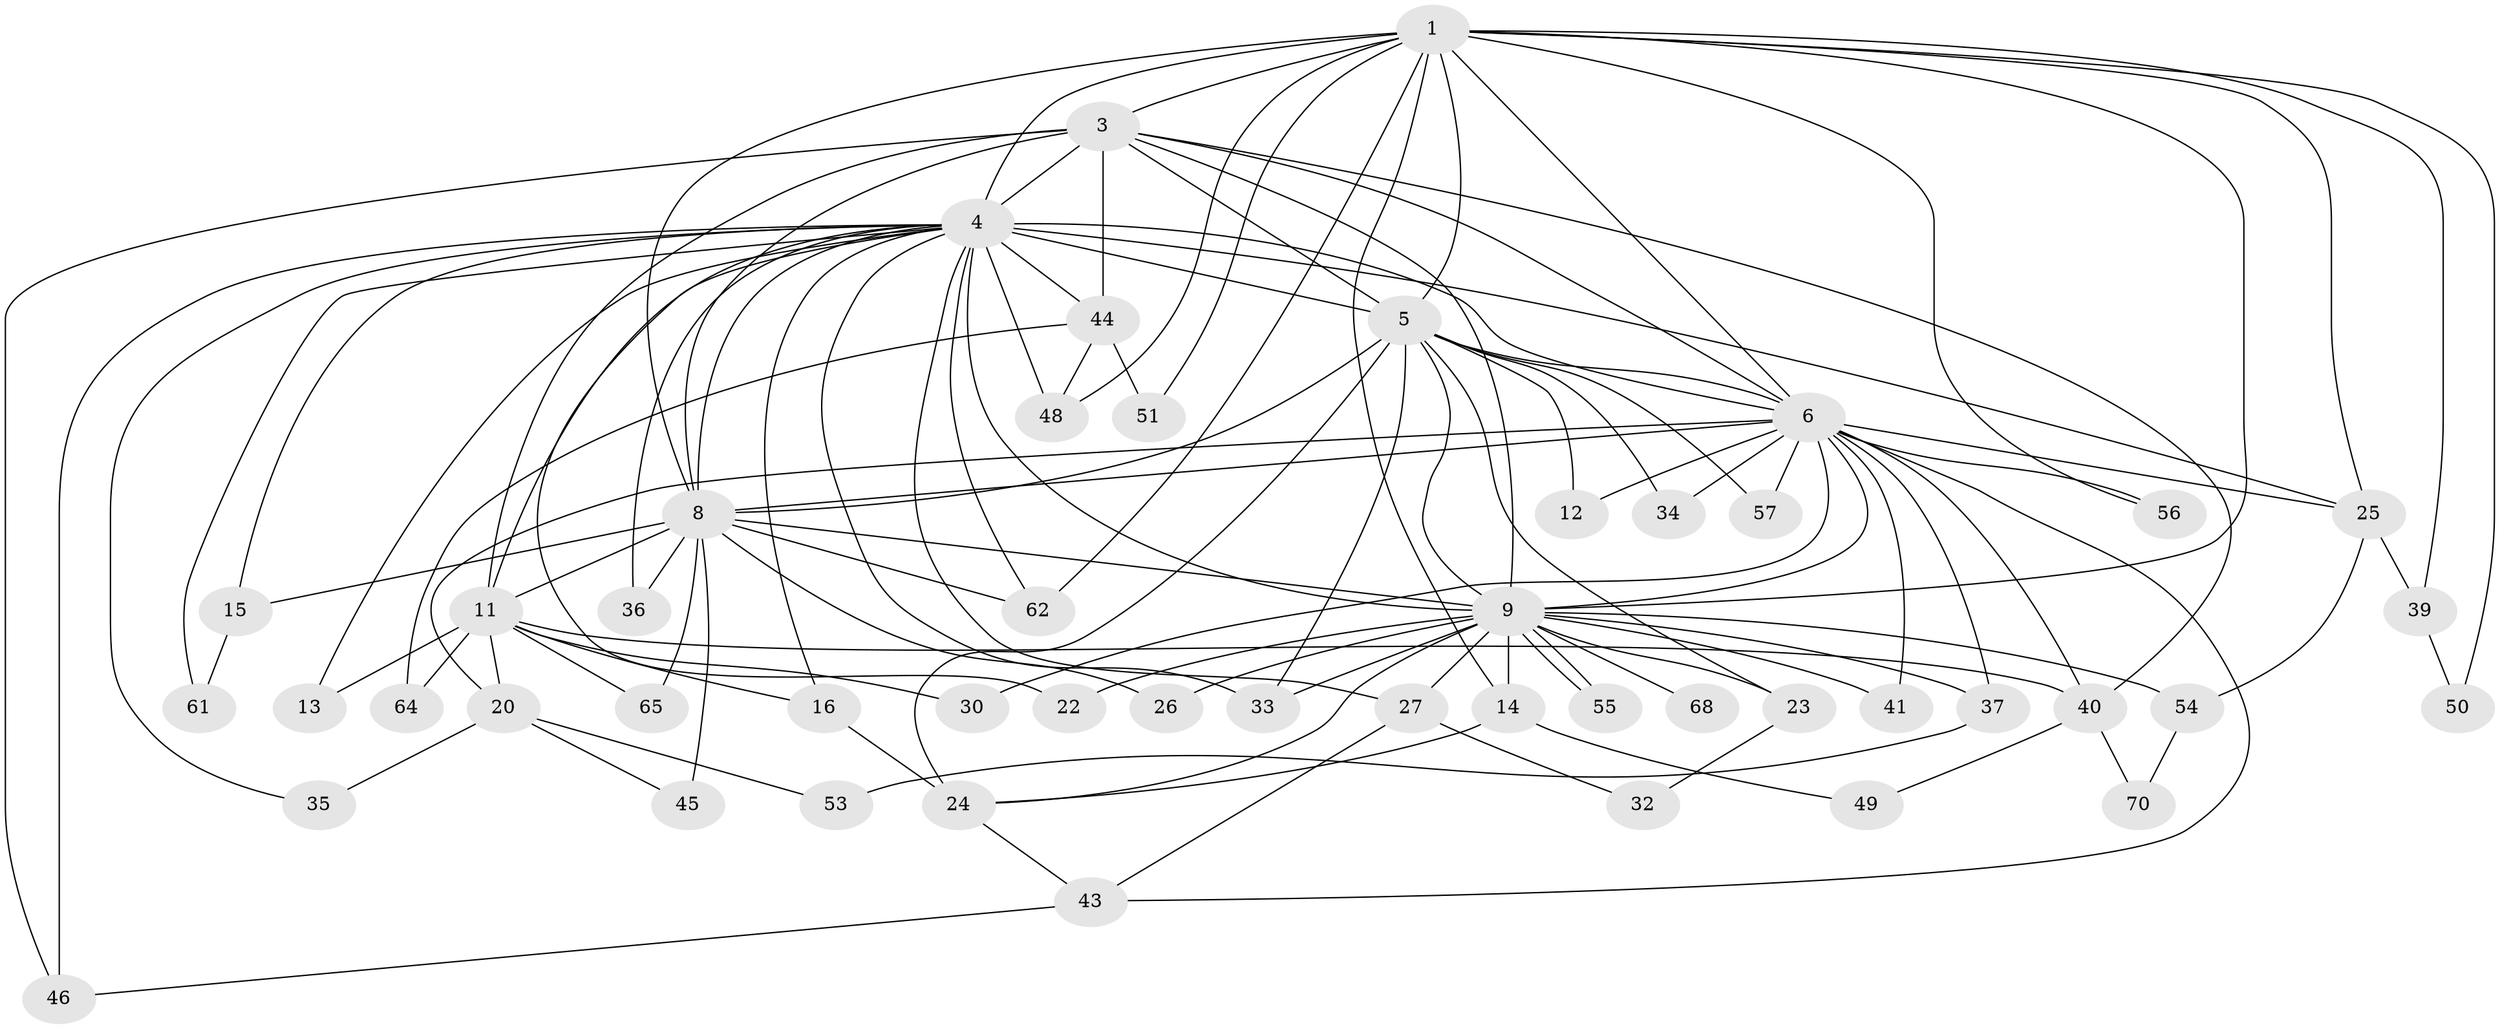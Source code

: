 // Generated by graph-tools (version 1.1) at 2025/23/03/03/25 07:23:36]
// undirected, 49 vertices, 114 edges
graph export_dot {
graph [start="1"]
  node [color=gray90,style=filled];
  1 [super="+2"];
  3 [super="+47"];
  4 [super="+7"];
  5 [super="+42"];
  6 [super="+10"];
  8 [super="+52"];
  9 [super="+17"];
  11 [super="+18"];
  12;
  13;
  14 [super="+31"];
  15 [super="+60"];
  16 [super="+19"];
  20 [super="+21"];
  22;
  23;
  24 [super="+28"];
  25 [super="+29"];
  26;
  27;
  30 [super="+38"];
  32;
  33 [super="+59"];
  34;
  35;
  36;
  37;
  39;
  40 [super="+66"];
  41;
  43 [super="+58"];
  44 [super="+69"];
  45;
  46 [super="+67"];
  48;
  49;
  50;
  51;
  53;
  54;
  55;
  56;
  57;
  61;
  62 [super="+63"];
  64;
  65;
  68;
  70;
  1 -- 3 [weight=3];
  1 -- 4 [weight=4];
  1 -- 5 [weight=2];
  1 -- 6 [weight=4];
  1 -- 8 [weight=2];
  1 -- 9 [weight=2];
  1 -- 14;
  1 -- 50;
  1 -- 56;
  1 -- 39;
  1 -- 48;
  1 -- 51;
  1 -- 25;
  1 -- 62;
  3 -- 4 [weight=2];
  3 -- 5;
  3 -- 6 [weight=2];
  3 -- 8;
  3 -- 9;
  3 -- 11;
  3 -- 40;
  3 -- 44;
  3 -- 46;
  4 -- 5 [weight=2];
  4 -- 6 [weight=4];
  4 -- 8 [weight=2];
  4 -- 9 [weight=2];
  4 -- 27;
  4 -- 36;
  4 -- 48;
  4 -- 62;
  4 -- 11;
  4 -- 13;
  4 -- 15 [weight=2];
  4 -- 16 [weight=2];
  4 -- 22;
  4 -- 33;
  4 -- 35;
  4 -- 44;
  4 -- 61;
  4 -- 25;
  4 -- 46;
  5 -- 6 [weight=2];
  5 -- 8;
  5 -- 9;
  5 -- 12;
  5 -- 23;
  5 -- 24 [weight=2];
  5 -- 34;
  5 -- 57;
  5 -- 33;
  6 -- 8 [weight=2];
  6 -- 9 [weight=3];
  6 -- 20;
  6 -- 30 [weight=2];
  6 -- 41;
  6 -- 43;
  6 -- 56;
  6 -- 57;
  6 -- 34;
  6 -- 37;
  6 -- 12;
  6 -- 25;
  6 -- 40;
  8 -- 9;
  8 -- 15;
  8 -- 26;
  8 -- 36;
  8 -- 45;
  8 -- 65;
  8 -- 11 [weight=2];
  8 -- 62;
  9 -- 14;
  9 -- 22;
  9 -- 23;
  9 -- 26;
  9 -- 27;
  9 -- 33;
  9 -- 37;
  9 -- 41;
  9 -- 54;
  9 -- 55;
  9 -- 55;
  9 -- 68 [weight=2];
  9 -- 24;
  11 -- 13;
  11 -- 16;
  11 -- 20;
  11 -- 64;
  11 -- 65;
  11 -- 40;
  11 -- 30;
  14 -- 49;
  14 -- 24;
  15 -- 61;
  16 -- 24;
  20 -- 35;
  20 -- 45;
  20 -- 53;
  23 -- 32;
  24 -- 43;
  25 -- 54;
  25 -- 39;
  27 -- 32;
  27 -- 43;
  37 -- 53;
  39 -- 50;
  40 -- 49;
  40 -- 70;
  43 -- 46;
  44 -- 51;
  44 -- 64;
  44 -- 48;
  54 -- 70;
}
